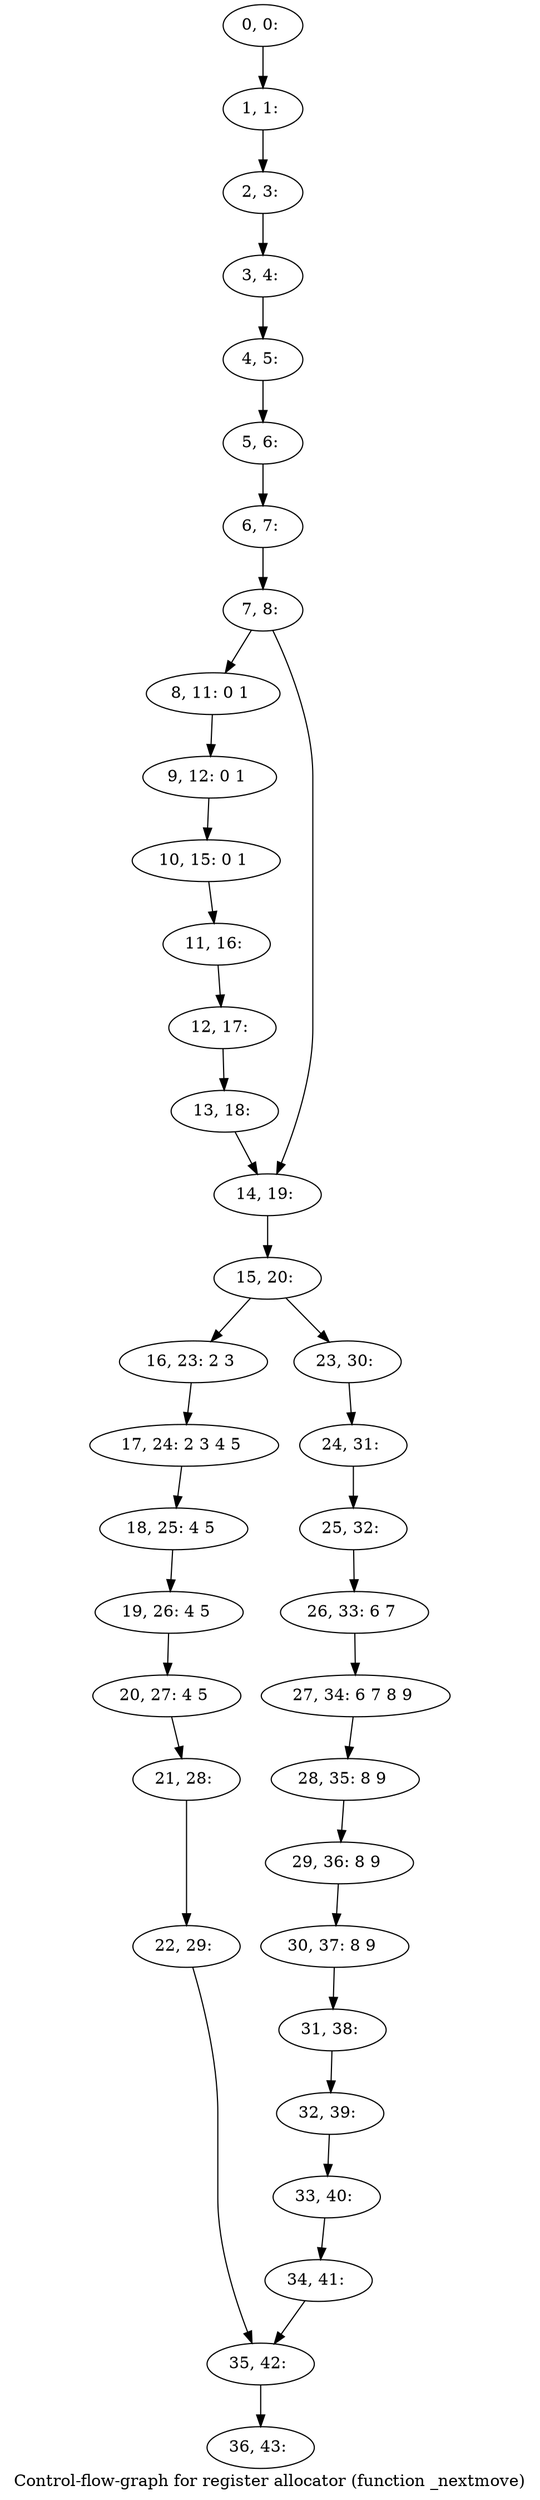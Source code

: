 digraph G {
graph [label="Control-flow-graph for register allocator (function _nextmove)"]
0[label="0, 0: "];
1[label="1, 1: "];
2[label="2, 3: "];
3[label="3, 4: "];
4[label="4, 5: "];
5[label="5, 6: "];
6[label="6, 7: "];
7[label="7, 8: "];
8[label="8, 11: 0 1 "];
9[label="9, 12: 0 1 "];
10[label="10, 15: 0 1 "];
11[label="11, 16: "];
12[label="12, 17: "];
13[label="13, 18: "];
14[label="14, 19: "];
15[label="15, 20: "];
16[label="16, 23: 2 3 "];
17[label="17, 24: 2 3 4 5 "];
18[label="18, 25: 4 5 "];
19[label="19, 26: 4 5 "];
20[label="20, 27: 4 5 "];
21[label="21, 28: "];
22[label="22, 29: "];
23[label="23, 30: "];
24[label="24, 31: "];
25[label="25, 32: "];
26[label="26, 33: 6 7 "];
27[label="27, 34: 6 7 8 9 "];
28[label="28, 35: 8 9 "];
29[label="29, 36: 8 9 "];
30[label="30, 37: 8 9 "];
31[label="31, 38: "];
32[label="32, 39: "];
33[label="33, 40: "];
34[label="34, 41: "];
35[label="35, 42: "];
36[label="36, 43: "];
0->1 ;
1->2 ;
2->3 ;
3->4 ;
4->5 ;
5->6 ;
6->7 ;
7->8 ;
7->14 ;
8->9 ;
9->10 ;
10->11 ;
11->12 ;
12->13 ;
13->14 ;
14->15 ;
15->16 ;
15->23 ;
16->17 ;
17->18 ;
18->19 ;
19->20 ;
20->21 ;
21->22 ;
22->35 ;
23->24 ;
24->25 ;
25->26 ;
26->27 ;
27->28 ;
28->29 ;
29->30 ;
30->31 ;
31->32 ;
32->33 ;
33->34 ;
34->35 ;
35->36 ;
}
